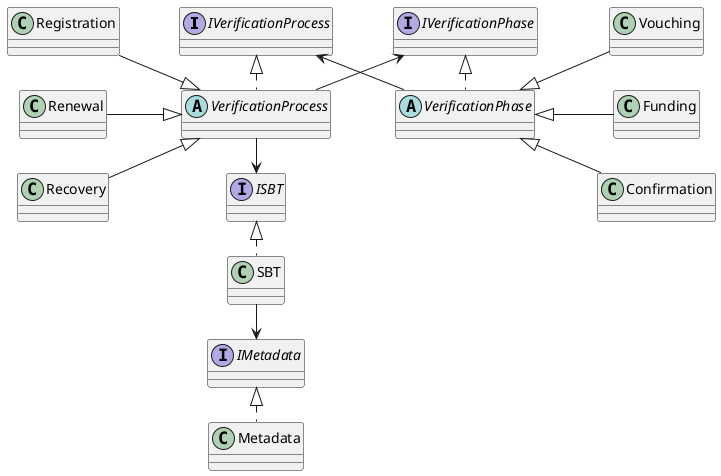 @startuml POH_V2

'using "protocol" (P) for proxy

left to right direction

interface IVerificationProcess
interface IVerificationPhase

abstract class VerificationProcess
abstract class VerificationPhase

class Registration
class Renewal
class Recovery

class Vouching
class Funding
class Confirmation

interface ISBT
class SBT
interface IMetadata
class Metadata

' interfaces implementations

Registration --|> VerificationProcess
Renewal --|> VerificationProcess
Recovery --|> VerificationProcess

VerificationPhase <|-- Vouching
VerificationPhase <|-- Funding
VerificationPhase <|-- Confirmation

VerificationPhase .l.|> IVerificationPhase
VerificationProcess .l.|> IVerificationProcess

VerificationProcess --> IVerificationPhase
VerificationPhase --> IVerificationProcess

VerificationProcess -r-> ISBT
ISBT <|.r. SBT
SBT -r-> IMetadata
IMetadata <|.r. Metadata 

@enduml